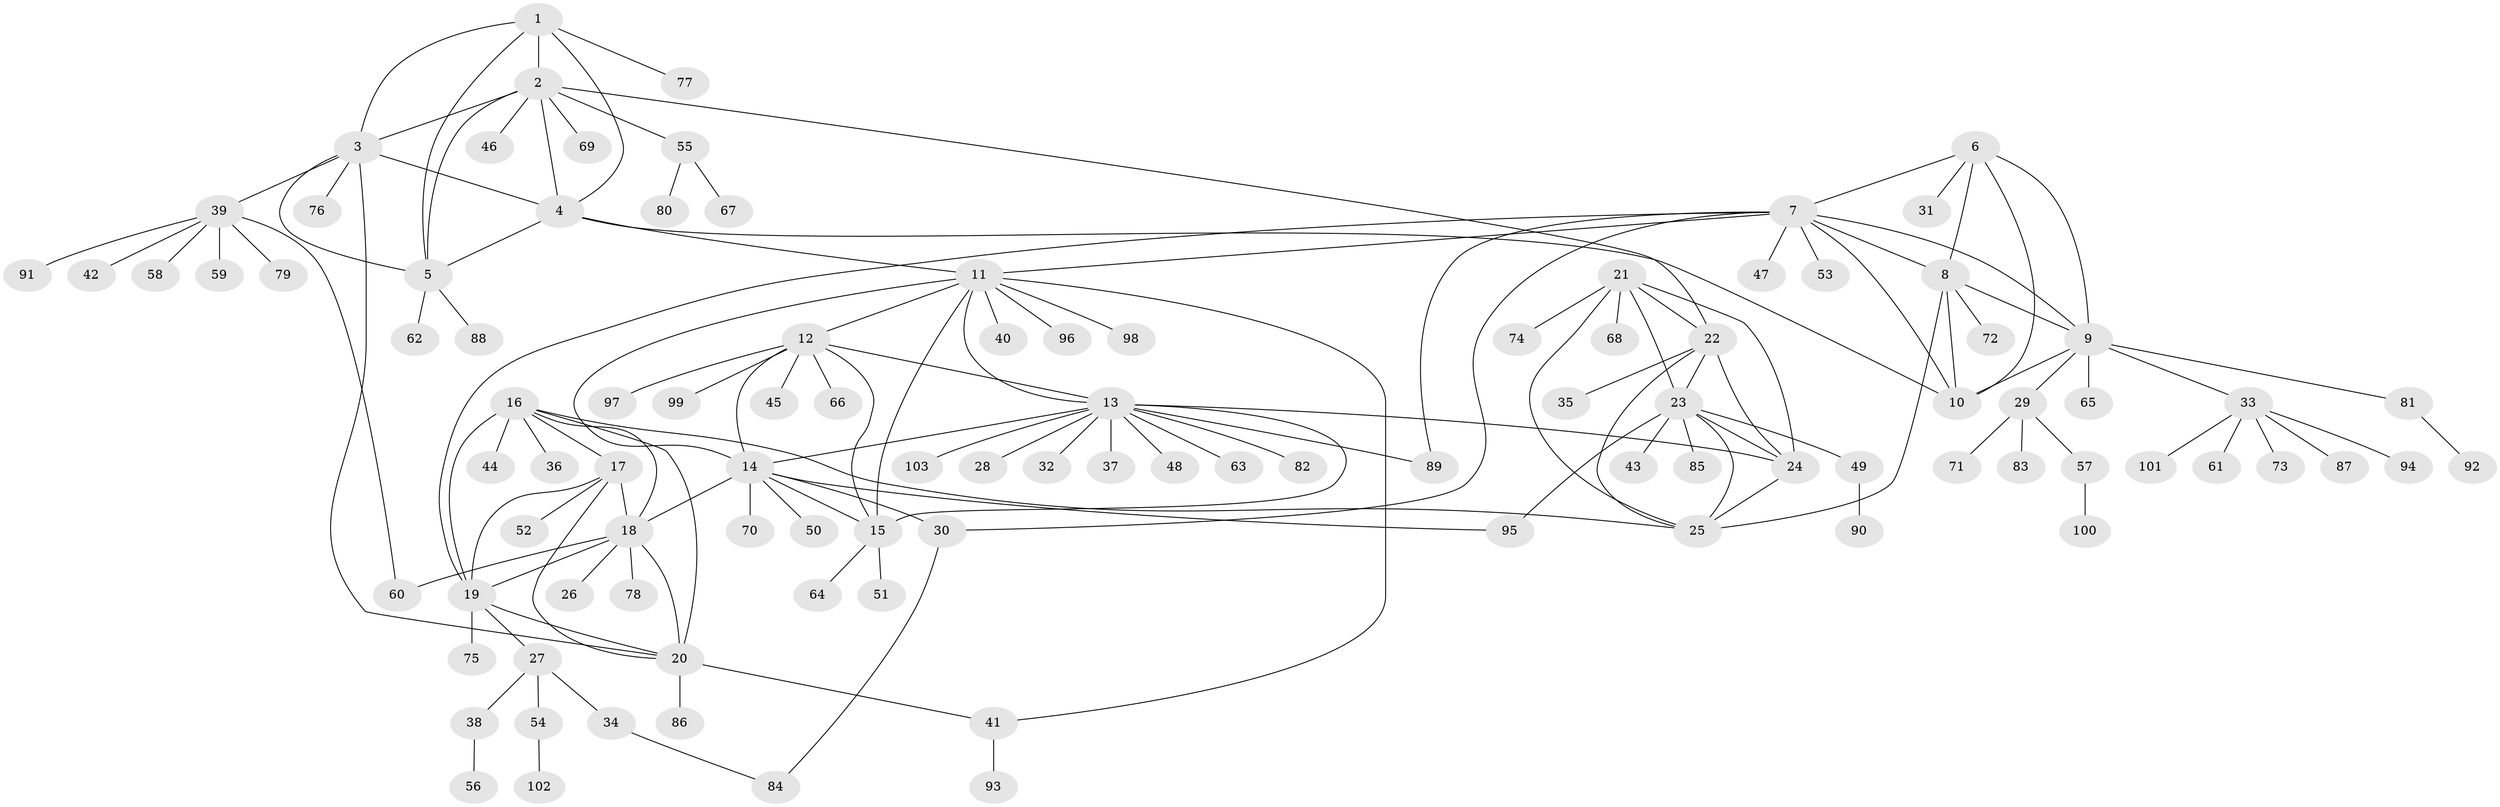 // Generated by graph-tools (version 1.1) at 2025/26/03/09/25 03:26:41]
// undirected, 103 vertices, 144 edges
graph export_dot {
graph [start="1"]
  node [color=gray90,style=filled];
  1;
  2;
  3;
  4;
  5;
  6;
  7;
  8;
  9;
  10;
  11;
  12;
  13;
  14;
  15;
  16;
  17;
  18;
  19;
  20;
  21;
  22;
  23;
  24;
  25;
  26;
  27;
  28;
  29;
  30;
  31;
  32;
  33;
  34;
  35;
  36;
  37;
  38;
  39;
  40;
  41;
  42;
  43;
  44;
  45;
  46;
  47;
  48;
  49;
  50;
  51;
  52;
  53;
  54;
  55;
  56;
  57;
  58;
  59;
  60;
  61;
  62;
  63;
  64;
  65;
  66;
  67;
  68;
  69;
  70;
  71;
  72;
  73;
  74;
  75;
  76;
  77;
  78;
  79;
  80;
  81;
  82;
  83;
  84;
  85;
  86;
  87;
  88;
  89;
  90;
  91;
  92;
  93;
  94;
  95;
  96;
  97;
  98;
  99;
  100;
  101;
  102;
  103;
  1 -- 2;
  1 -- 3;
  1 -- 4;
  1 -- 5;
  1 -- 77;
  2 -- 3;
  2 -- 4;
  2 -- 5;
  2 -- 22;
  2 -- 46;
  2 -- 55;
  2 -- 69;
  3 -- 4;
  3 -- 5;
  3 -- 20;
  3 -- 39;
  3 -- 76;
  4 -- 5;
  4 -- 10;
  4 -- 11;
  5 -- 62;
  5 -- 88;
  6 -- 7;
  6 -- 8;
  6 -- 9;
  6 -- 10;
  6 -- 31;
  7 -- 8;
  7 -- 9;
  7 -- 10;
  7 -- 11;
  7 -- 19;
  7 -- 30;
  7 -- 47;
  7 -- 53;
  7 -- 89;
  8 -- 9;
  8 -- 10;
  8 -- 25;
  8 -- 72;
  9 -- 10;
  9 -- 29;
  9 -- 33;
  9 -- 65;
  9 -- 81;
  11 -- 12;
  11 -- 13;
  11 -- 14;
  11 -- 15;
  11 -- 40;
  11 -- 41;
  11 -- 96;
  11 -- 98;
  12 -- 13;
  12 -- 14;
  12 -- 15;
  12 -- 45;
  12 -- 66;
  12 -- 97;
  12 -- 99;
  13 -- 14;
  13 -- 15;
  13 -- 24;
  13 -- 28;
  13 -- 32;
  13 -- 37;
  13 -- 48;
  13 -- 63;
  13 -- 82;
  13 -- 89;
  13 -- 103;
  14 -- 15;
  14 -- 18;
  14 -- 30;
  14 -- 50;
  14 -- 70;
  14 -- 95;
  15 -- 51;
  15 -- 64;
  16 -- 17;
  16 -- 18;
  16 -- 19;
  16 -- 20;
  16 -- 25;
  16 -- 36;
  16 -- 44;
  17 -- 18;
  17 -- 19;
  17 -- 20;
  17 -- 52;
  18 -- 19;
  18 -- 20;
  18 -- 26;
  18 -- 60;
  18 -- 78;
  19 -- 20;
  19 -- 27;
  19 -- 75;
  20 -- 41;
  20 -- 86;
  21 -- 22;
  21 -- 23;
  21 -- 24;
  21 -- 25;
  21 -- 68;
  21 -- 74;
  22 -- 23;
  22 -- 24;
  22 -- 25;
  22 -- 35;
  23 -- 24;
  23 -- 25;
  23 -- 43;
  23 -- 49;
  23 -- 85;
  23 -- 95;
  24 -- 25;
  27 -- 34;
  27 -- 38;
  27 -- 54;
  29 -- 57;
  29 -- 71;
  29 -- 83;
  30 -- 84;
  33 -- 61;
  33 -- 73;
  33 -- 87;
  33 -- 94;
  33 -- 101;
  34 -- 84;
  38 -- 56;
  39 -- 42;
  39 -- 58;
  39 -- 59;
  39 -- 60;
  39 -- 79;
  39 -- 91;
  41 -- 93;
  49 -- 90;
  54 -- 102;
  55 -- 67;
  55 -- 80;
  57 -- 100;
  81 -- 92;
}
